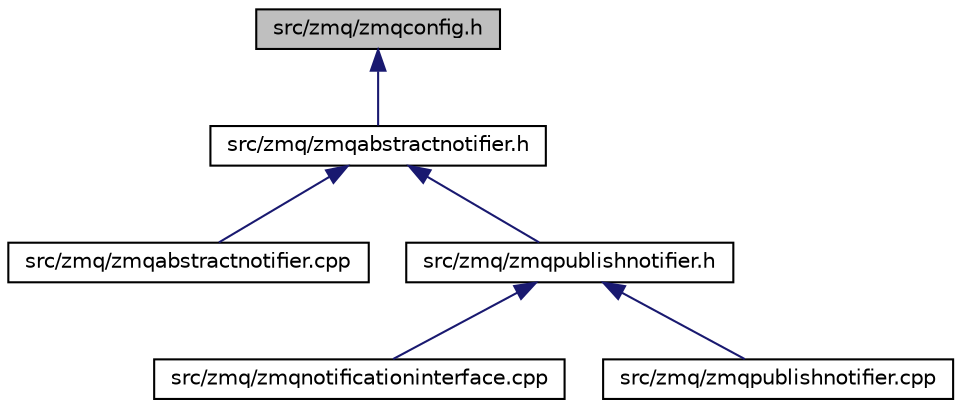 digraph "src/zmq/zmqconfig.h"
{
  edge [fontname="Helvetica",fontsize="10",labelfontname="Helvetica",labelfontsize="10"];
  node [fontname="Helvetica",fontsize="10",shape=record];
  Node56 [label="src/zmq/zmqconfig.h",height=0.2,width=0.4,color="black", fillcolor="grey75", style="filled", fontcolor="black"];
  Node56 -> Node57 [dir="back",color="midnightblue",fontsize="10",style="solid",fontname="Helvetica"];
  Node57 [label="src/zmq/zmqabstractnotifier.h",height=0.2,width=0.4,color="black", fillcolor="white", style="filled",URL="$zmqabstractnotifier_8h.html"];
  Node57 -> Node58 [dir="back",color="midnightblue",fontsize="10",style="solid",fontname="Helvetica"];
  Node58 [label="src/zmq/zmqabstractnotifier.cpp",height=0.2,width=0.4,color="black", fillcolor="white", style="filled",URL="$zmqabstractnotifier_8cpp.html"];
  Node57 -> Node59 [dir="back",color="midnightblue",fontsize="10",style="solid",fontname="Helvetica"];
  Node59 [label="src/zmq/zmqpublishnotifier.h",height=0.2,width=0.4,color="black", fillcolor="white", style="filled",URL="$zmqpublishnotifier_8h.html"];
  Node59 -> Node60 [dir="back",color="midnightblue",fontsize="10",style="solid",fontname="Helvetica"];
  Node60 [label="src/zmq/zmqnotificationinterface.cpp",height=0.2,width=0.4,color="black", fillcolor="white", style="filled",URL="$zmqnotificationinterface_8cpp.html"];
  Node59 -> Node61 [dir="back",color="midnightblue",fontsize="10",style="solid",fontname="Helvetica"];
  Node61 [label="src/zmq/zmqpublishnotifier.cpp",height=0.2,width=0.4,color="black", fillcolor="white", style="filled",URL="$zmqpublishnotifier_8cpp.html"];
}
